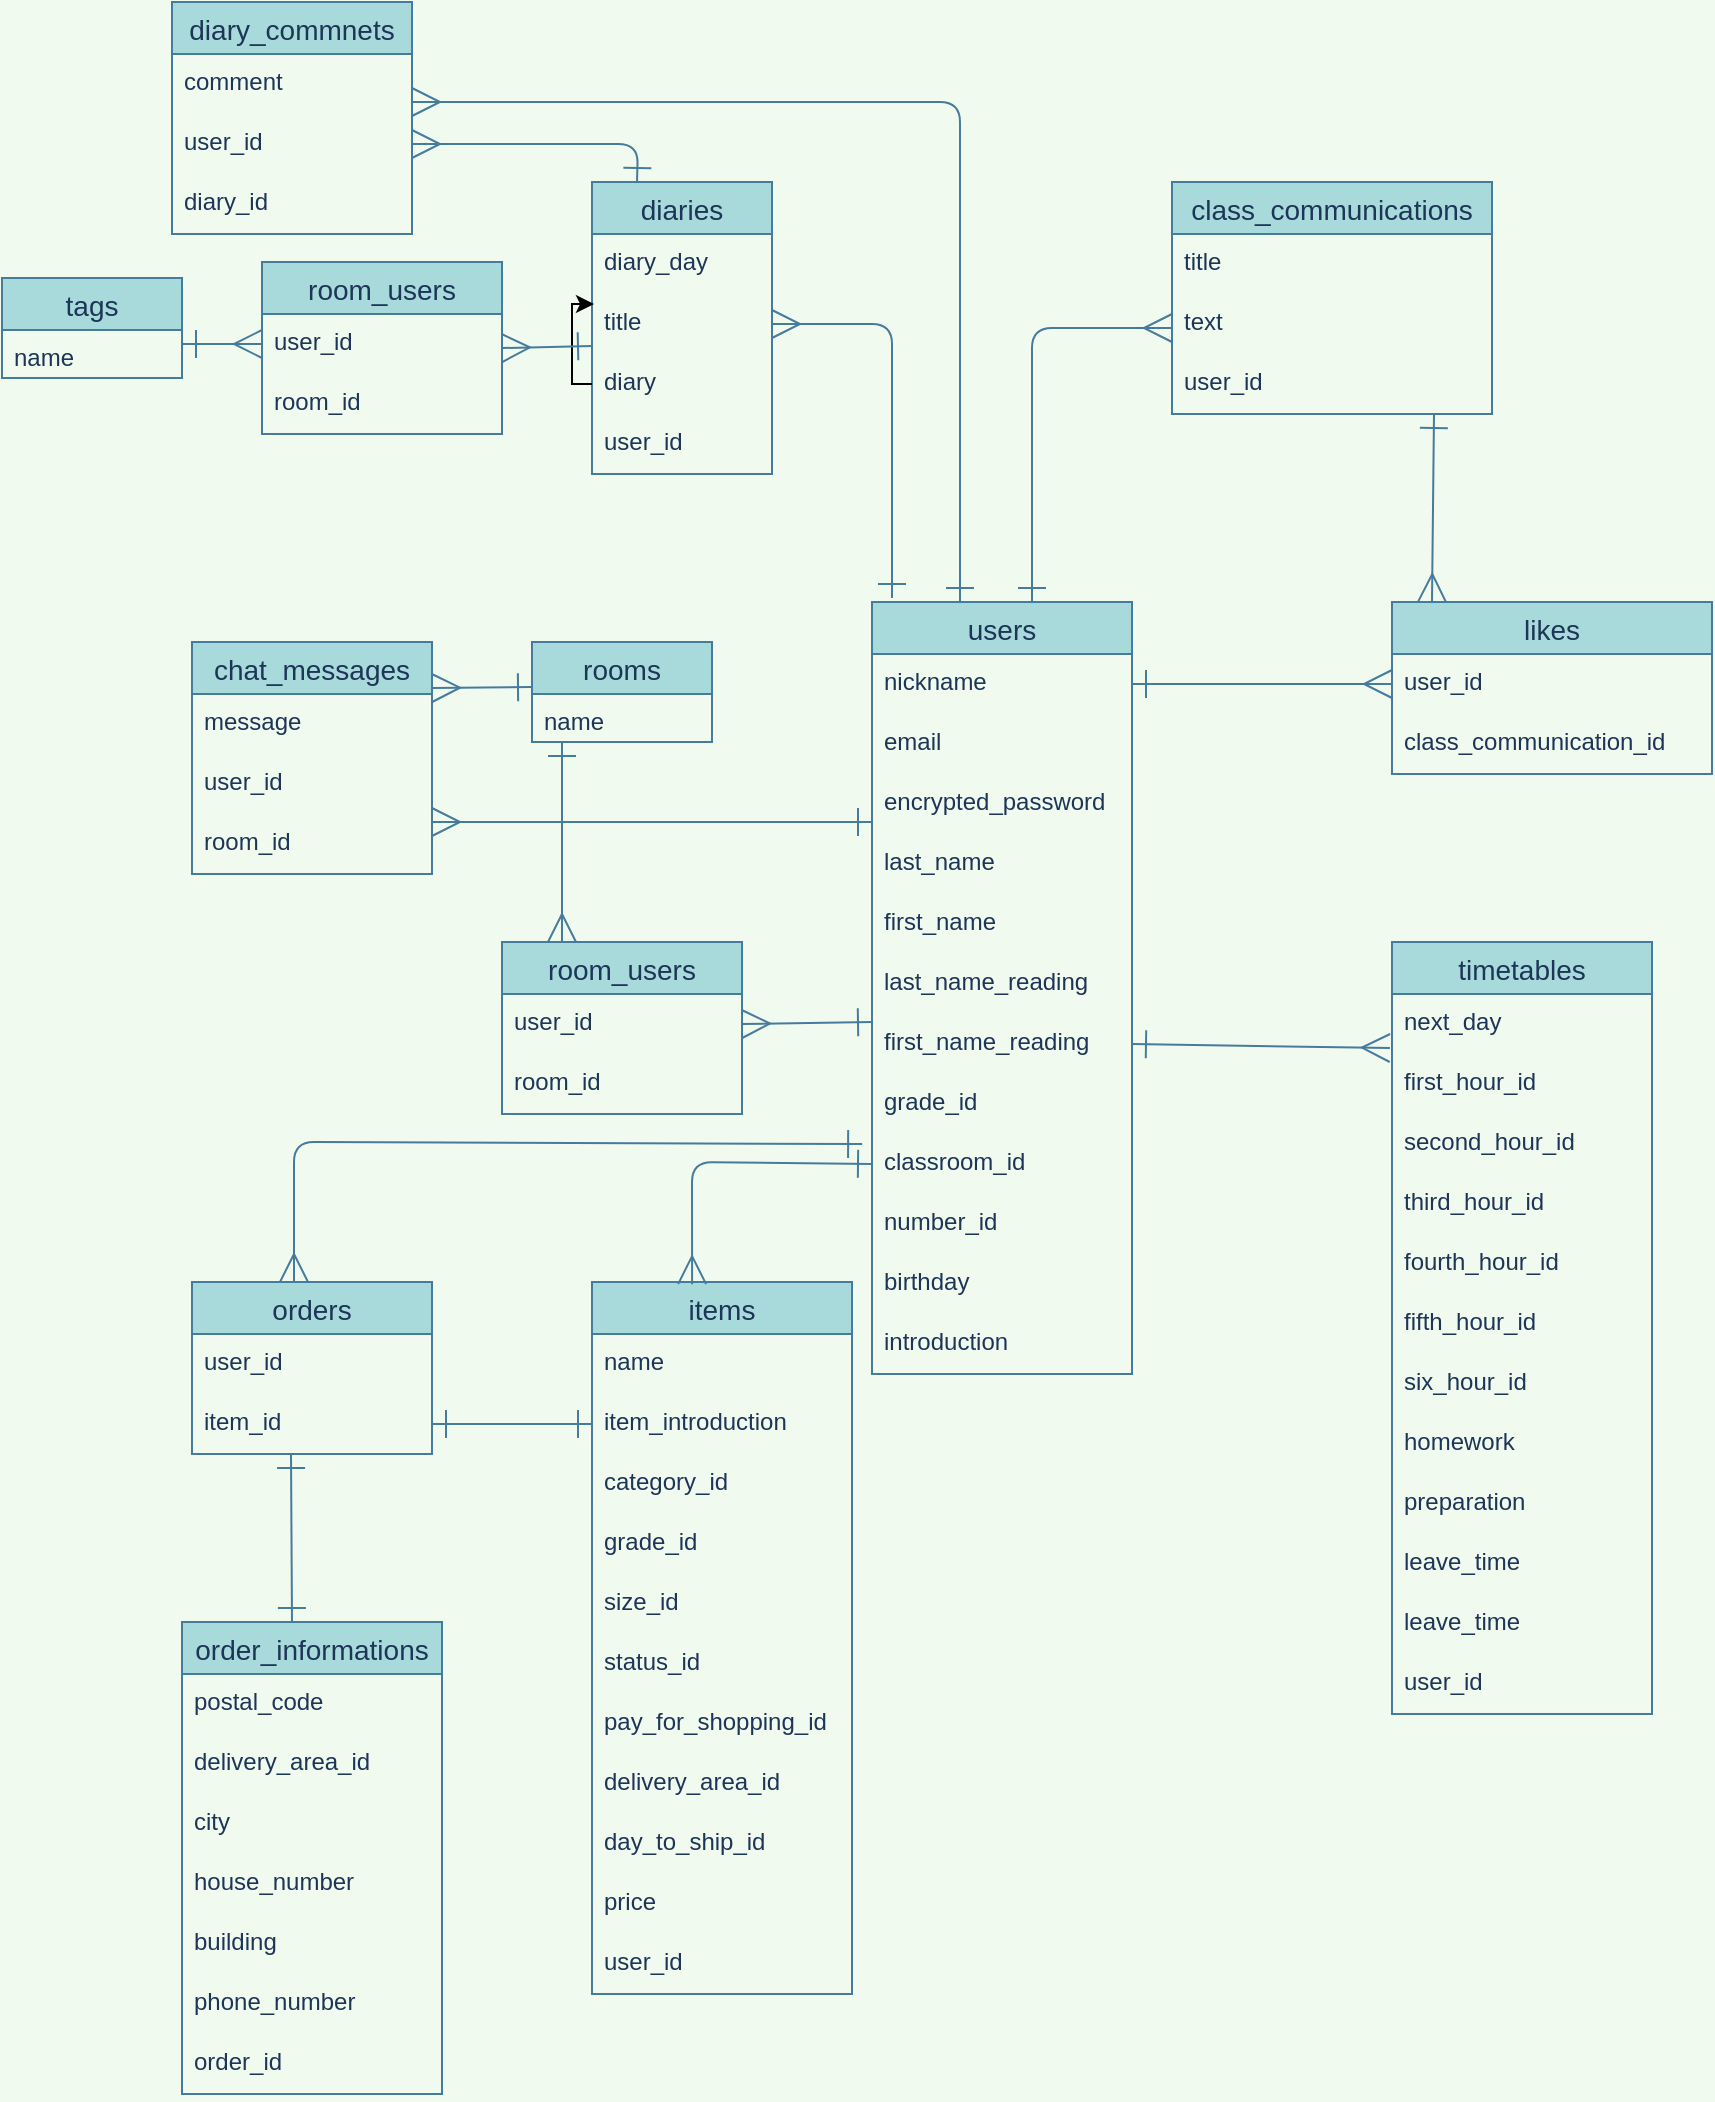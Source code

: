<mxfile>
    <diagram id="zMT0wAwneieFTZ5EEB_D" name="ページ1">
        <mxGraphModel dx="1795" dy="1507" grid="1" gridSize="10" guides="1" tooltips="1" connect="1" arrows="1" fold="1" page="1" pageScale="1" pageWidth="827" pageHeight="1169" background="#F1FAEE" math="0" shadow="0">
            <root>
                <mxCell id="0"/>
                <mxCell id="1" parent="0"/>
                <mxCell id="15" value="users" style="swimlane;fontStyle=0;childLayout=stackLayout;horizontal=1;startSize=26;horizontalStack=0;resizeParent=1;resizeParentMax=0;resizeLast=0;collapsible=1;marginBottom=0;align=center;fontSize=14;fillColor=#A8DADC;strokeColor=#457B9D;fontColor=#1D3557;" parent="1" vertex="1">
                    <mxGeometry x="370" y="290" width="130" height="386" as="geometry"/>
                </mxCell>
                <mxCell id="16" value="nickname" style="text;strokeColor=none;fillColor=none;spacingLeft=4;spacingRight=4;overflow=hidden;rotatable=0;points=[[0,0.5],[1,0.5]];portConstraint=eastwest;fontSize=12;fontColor=#1D3557;" parent="15" vertex="1">
                    <mxGeometry y="26" width="130" height="30" as="geometry"/>
                </mxCell>
                <mxCell id="25" value="email" style="text;strokeColor=none;fillColor=none;spacingLeft=4;spacingRight=4;overflow=hidden;rotatable=0;points=[[0,0.5],[1,0.5]];portConstraint=eastwest;fontSize=12;fontColor=#1D3557;" parent="15" vertex="1">
                    <mxGeometry y="56" width="130" height="30" as="geometry"/>
                </mxCell>
                <mxCell id="26" value="encrypted_password" style="text;strokeColor=none;fillColor=none;spacingLeft=4;spacingRight=4;overflow=hidden;rotatable=0;points=[[0,0.5],[1,0.5]];portConstraint=eastwest;fontSize=12;fontColor=#1D3557;" parent="15" vertex="1">
                    <mxGeometry y="86" width="130" height="30" as="geometry"/>
                </mxCell>
                <mxCell id="28" value="last_name" style="text;strokeColor=none;fillColor=none;spacingLeft=4;spacingRight=4;overflow=hidden;rotatable=0;points=[[0,0.5],[1,0.5]];portConstraint=eastwest;fontSize=12;fontColor=#1D3557;" parent="15" vertex="1">
                    <mxGeometry y="116" width="130" height="30" as="geometry"/>
                </mxCell>
                <mxCell id="29" value="first_name " style="text;strokeColor=none;fillColor=none;spacingLeft=4;spacingRight=4;overflow=hidden;rotatable=0;points=[[0,0.5],[1,0.5]];portConstraint=eastwest;fontSize=12;fontColor=#1D3557;" parent="15" vertex="1">
                    <mxGeometry y="146" width="130" height="30" as="geometry"/>
                </mxCell>
                <mxCell id="30" value="last_name_reading" style="text;strokeColor=none;fillColor=none;spacingLeft=4;spacingRight=4;overflow=hidden;rotatable=0;points=[[0,0.5],[1,0.5]];portConstraint=eastwest;fontSize=12;fontColor=#1D3557;" parent="15" vertex="1">
                    <mxGeometry y="176" width="130" height="30" as="geometry"/>
                </mxCell>
                <mxCell id="31" value="first_name_reading" style="text;strokeColor=none;fillColor=none;spacingLeft=4;spacingRight=4;overflow=hidden;rotatable=0;points=[[0,0.5],[1,0.5]];portConstraint=eastwest;fontSize=12;fontColor=#1D3557;" parent="15" vertex="1">
                    <mxGeometry y="206" width="130" height="30" as="geometry"/>
                </mxCell>
                <mxCell id="136" value="grade_id" style="text;strokeColor=none;fillColor=none;spacingLeft=4;spacingRight=4;overflow=hidden;rotatable=0;points=[[0,0.5],[1,0.5]];portConstraint=eastwest;fontSize=12;fontColor=#1D3557;" parent="15" vertex="1">
                    <mxGeometry y="236" width="130" height="30" as="geometry"/>
                </mxCell>
                <mxCell id="135" value="classroom_id" style="text;strokeColor=none;fillColor=none;spacingLeft=4;spacingRight=4;overflow=hidden;rotatable=0;points=[[0,0.5],[1,0.5]];portConstraint=eastwest;fontSize=12;fontColor=#1D3557;" parent="15" vertex="1">
                    <mxGeometry y="266" width="130" height="30" as="geometry"/>
                </mxCell>
                <mxCell id="137" value="number_id" style="text;strokeColor=none;fillColor=none;spacingLeft=4;spacingRight=4;overflow=hidden;rotatable=0;points=[[0,0.5],[1,0.5]];portConstraint=eastwest;fontSize=12;fontColor=#1D3557;" parent="15" vertex="1">
                    <mxGeometry y="296" width="130" height="30" as="geometry"/>
                </mxCell>
                <mxCell id="33" value="birthday" style="text;strokeColor=none;fillColor=none;spacingLeft=4;spacingRight=4;overflow=hidden;rotatable=0;points=[[0,0.5],[1,0.5]];portConstraint=eastwest;fontSize=12;fontColor=#1D3557;" parent="15" vertex="1">
                    <mxGeometry y="326" width="130" height="30" as="geometry"/>
                </mxCell>
                <mxCell id="34" value="introduction" style="text;strokeColor=none;fillColor=none;spacingLeft=4;spacingRight=4;overflow=hidden;rotatable=0;points=[[0,0.5],[1,0.5]];portConstraint=eastwest;fontSize=12;fontColor=#1D3557;" parent="15" vertex="1">
                    <mxGeometry y="356" width="130" height="30" as="geometry"/>
                </mxCell>
                <mxCell id="35" value="diaries" style="swimlane;fontStyle=0;childLayout=stackLayout;horizontal=1;startSize=26;horizontalStack=0;resizeParent=1;resizeParentMax=0;resizeLast=0;collapsible=1;marginBottom=0;align=center;fontSize=14;fillColor=#A8DADC;strokeColor=#457B9D;fontColor=#1D3557;" parent="1" vertex="1">
                    <mxGeometry x="230" y="80" width="90" height="146" as="geometry"/>
                </mxCell>
                <mxCell id="138" value="diary_day" style="text;strokeColor=none;fillColor=none;spacingLeft=4;spacingRight=4;overflow=hidden;rotatable=0;points=[[0,0.5],[1,0.5]];portConstraint=eastwest;fontSize=12;fontColor=#1D3557;" parent="35" vertex="1">
                    <mxGeometry y="26" width="90" height="30" as="geometry"/>
                </mxCell>
                <mxCell id="36" value="title&#10;" style="text;strokeColor=none;fillColor=none;spacingLeft=4;spacingRight=4;overflow=hidden;rotatable=0;points=[[0,0.5],[1,0.5]];portConstraint=eastwest;fontSize=12;fontColor=#1D3557;" parent="35" vertex="1">
                    <mxGeometry y="56" width="90" height="30" as="geometry"/>
                </mxCell>
                <mxCell id="140" style="edgeStyle=orthogonalEdgeStyle;rounded=0;orthogonalLoop=1;jettySize=auto;html=1;exitX=0;exitY=0.5;exitDx=0;exitDy=0;entryX=0.011;entryY=0.167;entryDx=0;entryDy=0;entryPerimeter=0;" parent="35" source="37" target="36" edge="1">
                    <mxGeometry relative="1" as="geometry">
                        <Array as="points">
                            <mxPoint x="-10" y="101"/>
                            <mxPoint x="-10" y="61"/>
                        </Array>
                    </mxGeometry>
                </mxCell>
                <mxCell id="37" value="diary" style="text;strokeColor=none;fillColor=none;spacingLeft=4;spacingRight=4;overflow=hidden;rotatable=0;points=[[0,0.5],[1,0.5]];portConstraint=eastwest;fontSize=12;fontColor=#1D3557;" parent="35" vertex="1">
                    <mxGeometry y="86" width="90" height="30" as="geometry"/>
                </mxCell>
                <mxCell id="38" value="user_id" style="text;strokeColor=none;fillColor=none;spacingLeft=4;spacingRight=4;overflow=hidden;rotatable=0;points=[[0,0.5],[1,0.5]];portConstraint=eastwest;fontSize=12;fontColor=#1D3557;" parent="35" vertex="1">
                    <mxGeometry y="116" width="90" height="30" as="geometry"/>
                </mxCell>
                <mxCell id="39" value="diary_commnets" style="swimlane;fontStyle=0;childLayout=stackLayout;horizontal=1;startSize=26;horizontalStack=0;resizeParent=1;resizeParentMax=0;resizeLast=0;collapsible=1;marginBottom=0;align=center;fontSize=14;fillColor=#A8DADC;strokeColor=#457B9D;fontColor=#1D3557;" parent="1" vertex="1">
                    <mxGeometry x="20" y="-10" width="120" height="116" as="geometry"/>
                </mxCell>
                <mxCell id="40" value="comment&#10;" style="text;strokeColor=none;fillColor=none;spacingLeft=4;spacingRight=4;overflow=hidden;rotatable=0;points=[[0,0.5],[1,0.5]];portConstraint=eastwest;fontSize=12;fontColor=#1D3557;" parent="39" vertex="1">
                    <mxGeometry y="26" width="120" height="30" as="geometry"/>
                </mxCell>
                <mxCell id="41" value="user_id" style="text;strokeColor=none;fillColor=none;spacingLeft=4;spacingRight=4;overflow=hidden;rotatable=0;points=[[0,0.5],[1,0.5]];portConstraint=eastwest;fontSize=12;fontColor=#1D3557;" parent="39" vertex="1">
                    <mxGeometry y="56" width="120" height="30" as="geometry"/>
                </mxCell>
                <mxCell id="42" value="diary_id" style="text;strokeColor=none;fillColor=none;spacingLeft=4;spacingRight=4;overflow=hidden;rotatable=0;points=[[0,0.5],[1,0.5]];portConstraint=eastwest;fontSize=12;fontColor=#1D3557;" parent="39" vertex="1">
                    <mxGeometry y="86" width="120" height="30" as="geometry"/>
                </mxCell>
                <mxCell id="43" value="rooms" style="swimlane;fontStyle=0;childLayout=stackLayout;horizontal=1;startSize=26;horizontalStack=0;resizeParent=1;resizeParentMax=0;resizeLast=0;collapsible=1;marginBottom=0;align=center;fontSize=14;fillColor=#A8DADC;strokeColor=#457B9D;fontColor=#1D3557;" parent="1" vertex="1">
                    <mxGeometry x="200" y="310" width="90" height="50" as="geometry"/>
                </mxCell>
                <mxCell id="44" value="name" style="text;strokeColor=none;fillColor=none;spacingLeft=4;spacingRight=4;overflow=hidden;rotatable=0;points=[[0,0.5],[1,0.5]];portConstraint=eastwest;fontSize=12;fontColor=#1D3557;" parent="43" vertex="1">
                    <mxGeometry y="26" width="90" height="24" as="geometry"/>
                </mxCell>
                <mxCell id="49" value="chat_messages" style="swimlane;fontStyle=0;childLayout=stackLayout;horizontal=1;startSize=26;horizontalStack=0;resizeParent=1;resizeParentMax=0;resizeLast=0;collapsible=1;marginBottom=0;align=center;fontSize=14;fillColor=#A8DADC;strokeColor=#457B9D;fontColor=#1D3557;" parent="1" vertex="1">
                    <mxGeometry x="30" y="310" width="120" height="116" as="geometry"/>
                </mxCell>
                <mxCell id="50" value="message" style="text;strokeColor=none;fillColor=none;spacingLeft=4;spacingRight=4;overflow=hidden;rotatable=0;points=[[0,0.5],[1,0.5]];portConstraint=eastwest;fontSize=12;fontColor=#1D3557;" parent="49" vertex="1">
                    <mxGeometry y="26" width="120" height="30" as="geometry"/>
                </mxCell>
                <mxCell id="51" value="user_id" style="text;strokeColor=none;fillColor=none;spacingLeft=4;spacingRight=4;overflow=hidden;rotatable=0;points=[[0,0.5],[1,0.5]];portConstraint=eastwest;fontSize=12;fontColor=#1D3557;" parent="49" vertex="1">
                    <mxGeometry y="56" width="120" height="30" as="geometry"/>
                </mxCell>
                <mxCell id="52" value="room_id" style="text;strokeColor=none;fillColor=none;spacingLeft=4;spacingRight=4;overflow=hidden;rotatable=0;points=[[0,0.5],[1,0.5]];portConstraint=eastwest;fontSize=12;fontColor=#1D3557;" parent="49" vertex="1">
                    <mxGeometry y="86" width="120" height="30" as="geometry"/>
                </mxCell>
                <mxCell id="53" value="room_users" style="swimlane;fontStyle=0;childLayout=stackLayout;horizontal=1;startSize=26;horizontalStack=0;resizeParent=1;resizeParentMax=0;resizeLast=0;collapsible=1;marginBottom=0;align=center;fontSize=14;fillColor=#A8DADC;strokeColor=#457B9D;fontColor=#1D3557;" parent="1" vertex="1">
                    <mxGeometry x="185" y="460" width="120" height="86" as="geometry"/>
                </mxCell>
                <mxCell id="55" value="user_id" style="text;strokeColor=none;fillColor=none;spacingLeft=4;spacingRight=4;overflow=hidden;rotatable=0;points=[[0,0.5],[1,0.5]];portConstraint=eastwest;fontSize=12;fontColor=#1D3557;" parent="53" vertex="1">
                    <mxGeometry y="26" width="120" height="30" as="geometry"/>
                </mxCell>
                <mxCell id="56" value="room_id" style="text;strokeColor=none;fillColor=none;spacingLeft=4;spacingRight=4;overflow=hidden;rotatable=0;points=[[0,0.5],[1,0.5]];portConstraint=eastwest;fontSize=12;fontColor=#1D3557;" parent="53" vertex="1">
                    <mxGeometry y="56" width="120" height="30" as="geometry"/>
                </mxCell>
                <mxCell id="57" value="items" style="swimlane;fontStyle=0;childLayout=stackLayout;horizontal=1;startSize=26;horizontalStack=0;resizeParent=1;resizeParentMax=0;resizeLast=0;collapsible=1;marginBottom=0;align=center;fontSize=14;fillColor=#A8DADC;strokeColor=#457B9D;fontColor=#1D3557;" parent="1" vertex="1">
                    <mxGeometry x="230" y="630" width="130" height="356" as="geometry"/>
                </mxCell>
                <mxCell id="58" value="name " style="text;strokeColor=none;fillColor=none;spacingLeft=4;spacingRight=4;overflow=hidden;rotatable=0;points=[[0,0.5],[1,0.5]];portConstraint=eastwest;fontSize=12;fontColor=#1D3557;" parent="57" vertex="1">
                    <mxGeometry y="26" width="130" height="30" as="geometry"/>
                </mxCell>
                <mxCell id="59" value="item_introduction " style="text;strokeColor=none;fillColor=none;spacingLeft=4;spacingRight=4;overflow=hidden;rotatable=0;points=[[0,0.5],[1,0.5]];portConstraint=eastwest;fontSize=12;fontColor=#1D3557;" parent="57" vertex="1">
                    <mxGeometry y="56" width="130" height="30" as="geometry"/>
                </mxCell>
                <mxCell id="60" value="category_id &#10;" style="text;strokeColor=none;fillColor=none;spacingLeft=4;spacingRight=4;overflow=hidden;rotatable=0;points=[[0,0.5],[1,0.5]];portConstraint=eastwest;fontSize=12;fontColor=#1D3557;" parent="57" vertex="1">
                    <mxGeometry y="86" width="130" height="30" as="geometry"/>
                </mxCell>
                <mxCell id="61" value="grade_id" style="text;strokeColor=none;fillColor=none;spacingLeft=4;spacingRight=4;overflow=hidden;rotatable=0;points=[[0,0.5],[1,0.5]];portConstraint=eastwest;fontSize=12;fontColor=#1D3557;" parent="57" vertex="1">
                    <mxGeometry y="116" width="130" height="30" as="geometry"/>
                </mxCell>
                <mxCell id="62" value="size_id" style="text;strokeColor=none;fillColor=none;spacingLeft=4;spacingRight=4;overflow=hidden;rotatable=0;points=[[0,0.5],[1,0.5]];portConstraint=eastwest;fontSize=12;fontColor=#1D3557;" parent="57" vertex="1">
                    <mxGeometry y="146" width="130" height="30" as="geometry"/>
                </mxCell>
                <mxCell id="63" value="status_id" style="text;strokeColor=none;fillColor=none;spacingLeft=4;spacingRight=4;overflow=hidden;rotatable=0;points=[[0,0.5],[1,0.5]];portConstraint=eastwest;fontSize=12;fontColor=#1D3557;" parent="57" vertex="1">
                    <mxGeometry y="176" width="130" height="30" as="geometry"/>
                </mxCell>
                <mxCell id="64" value="pay_for_shopping_id" style="text;strokeColor=none;fillColor=none;spacingLeft=4;spacingRight=4;overflow=hidden;rotatable=0;points=[[0,0.5],[1,0.5]];portConstraint=eastwest;fontSize=12;fontColor=#1D3557;" parent="57" vertex="1">
                    <mxGeometry y="206" width="130" height="30" as="geometry"/>
                </mxCell>
                <mxCell id="70" value="delivery_area_id" style="text;strokeColor=none;fillColor=none;spacingLeft=4;spacingRight=4;overflow=hidden;rotatable=0;points=[[0,0.5],[1,0.5]];portConstraint=eastwest;fontSize=12;fontColor=#1D3557;" parent="57" vertex="1">
                    <mxGeometry y="236" width="130" height="30" as="geometry"/>
                </mxCell>
                <mxCell id="65" value="day_to_ship_id&#10;" style="text;strokeColor=none;fillColor=none;spacingLeft=4;spacingRight=4;overflow=hidden;rotatable=0;points=[[0,0.5],[1,0.5]];portConstraint=eastwest;fontSize=12;fontColor=#1D3557;" parent="57" vertex="1">
                    <mxGeometry y="266" width="130" height="30" as="geometry"/>
                </mxCell>
                <mxCell id="66" value="price &#10;" style="text;strokeColor=none;fillColor=none;spacingLeft=4;spacingRight=4;overflow=hidden;rotatable=0;points=[[0,0.5],[1,0.5]];portConstraint=eastwest;fontSize=12;fontColor=#1D3557;" parent="57" vertex="1">
                    <mxGeometry y="296" width="130" height="30" as="geometry"/>
                </mxCell>
                <mxCell id="67" value="user_id" style="text;strokeColor=none;fillColor=none;spacingLeft=4;spacingRight=4;overflow=hidden;rotatable=0;points=[[0,0.5],[1,0.5]];portConstraint=eastwest;fontSize=12;fontColor=#1D3557;" parent="57" vertex="1">
                    <mxGeometry y="326" width="130" height="30" as="geometry"/>
                </mxCell>
                <mxCell id="71" value="orders" style="swimlane;fontStyle=0;childLayout=stackLayout;horizontal=1;startSize=26;horizontalStack=0;resizeParent=1;resizeParentMax=0;resizeLast=0;collapsible=1;marginBottom=0;align=center;fontSize=14;fillColor=#A8DADC;strokeColor=#457B9D;fontColor=#1D3557;" parent="1" vertex="1">
                    <mxGeometry x="30" y="630" width="120" height="86" as="geometry"/>
                </mxCell>
                <mxCell id="72" value="user_id" style="text;strokeColor=none;fillColor=none;spacingLeft=4;spacingRight=4;overflow=hidden;rotatable=0;points=[[0,0.5],[1,0.5]];portConstraint=eastwest;fontSize=12;fontColor=#1D3557;" parent="71" vertex="1">
                    <mxGeometry y="26" width="120" height="30" as="geometry"/>
                </mxCell>
                <mxCell id="73" value="item_id" style="text;strokeColor=none;fillColor=none;spacingLeft=4;spacingRight=4;overflow=hidden;rotatable=0;points=[[0,0.5],[1,0.5]];portConstraint=eastwest;fontSize=12;fontColor=#1D3557;" parent="71" vertex="1">
                    <mxGeometry y="56" width="120" height="30" as="geometry"/>
                </mxCell>
                <mxCell id="74" value="order_informations" style="swimlane;fontStyle=0;childLayout=stackLayout;horizontal=1;startSize=26;horizontalStack=0;resizeParent=1;resizeParentMax=0;resizeLast=0;collapsible=1;marginBottom=0;align=center;fontSize=14;fillColor=#A8DADC;strokeColor=#457B9D;fontColor=#1D3557;" parent="1" vertex="1">
                    <mxGeometry x="25" y="800" width="130" height="236" as="geometry"/>
                </mxCell>
                <mxCell id="76" value="postal_code" style="text;strokeColor=none;fillColor=none;spacingLeft=4;spacingRight=4;overflow=hidden;rotatable=0;points=[[0,0.5],[1,0.5]];portConstraint=eastwest;fontSize=12;fontColor=#1D3557;" parent="74" vertex="1">
                    <mxGeometry y="26" width="130" height="30" as="geometry"/>
                </mxCell>
                <mxCell id="77" value="delivery_area_id" style="text;strokeColor=none;fillColor=none;spacingLeft=4;spacingRight=4;overflow=hidden;rotatable=0;points=[[0,0.5],[1,0.5]];portConstraint=eastwest;fontSize=12;fontColor=#1D3557;" parent="74" vertex="1">
                    <mxGeometry y="56" width="130" height="30" as="geometry"/>
                </mxCell>
                <mxCell id="78" value="city" style="text;strokeColor=none;fillColor=none;spacingLeft=4;spacingRight=4;overflow=hidden;rotatable=0;points=[[0,0.5],[1,0.5]];portConstraint=eastwest;fontSize=12;fontColor=#1D3557;" parent="74" vertex="1">
                    <mxGeometry y="86" width="130" height="30" as="geometry"/>
                </mxCell>
                <mxCell id="79" value="house_number" style="text;strokeColor=none;fillColor=none;spacingLeft=4;spacingRight=4;overflow=hidden;rotatable=0;points=[[0,0.5],[1,0.5]];portConstraint=eastwest;fontSize=12;fontColor=#1D3557;" parent="74" vertex="1">
                    <mxGeometry y="116" width="130" height="30" as="geometry"/>
                </mxCell>
                <mxCell id="80" value="building" style="text;strokeColor=none;fillColor=none;spacingLeft=4;spacingRight=4;overflow=hidden;rotatable=0;points=[[0,0.5],[1,0.5]];portConstraint=eastwest;fontSize=12;fontColor=#1D3557;" parent="74" vertex="1">
                    <mxGeometry y="146" width="130" height="30" as="geometry"/>
                </mxCell>
                <mxCell id="81" value="phone_number" style="text;strokeColor=none;fillColor=none;spacingLeft=4;spacingRight=4;overflow=hidden;rotatable=0;points=[[0,0.5],[1,0.5]];portConstraint=eastwest;fontSize=12;fontColor=#1D3557;" parent="74" vertex="1">
                    <mxGeometry y="176" width="130" height="30" as="geometry"/>
                </mxCell>
                <mxCell id="85" value="order_id" style="text;strokeColor=none;fillColor=none;spacingLeft=4;spacingRight=4;overflow=hidden;rotatable=0;points=[[0,0.5],[1,0.5]];portConstraint=eastwest;fontSize=12;fontColor=#1D3557;" parent="74" vertex="1">
                    <mxGeometry y="206" width="130" height="30" as="geometry"/>
                </mxCell>
                <mxCell id="86" value="class_communications" style="swimlane;fontStyle=0;childLayout=stackLayout;horizontal=1;startSize=26;horizontalStack=0;resizeParent=1;resizeParentMax=0;resizeLast=0;collapsible=1;marginBottom=0;align=center;fontSize=14;fillColor=#A8DADC;strokeColor=#457B9D;fontColor=#1D3557;" parent="1" vertex="1">
                    <mxGeometry x="520" y="80" width="160" height="116" as="geometry"/>
                </mxCell>
                <mxCell id="87" value="title" style="text;strokeColor=none;fillColor=none;spacingLeft=4;spacingRight=4;overflow=hidden;rotatable=0;points=[[0,0.5],[1,0.5]];portConstraint=eastwest;fontSize=12;fontColor=#1D3557;" parent="86" vertex="1">
                    <mxGeometry y="26" width="160" height="30" as="geometry"/>
                </mxCell>
                <mxCell id="88" value="text" style="text;strokeColor=none;fillColor=none;spacingLeft=4;spacingRight=4;overflow=hidden;rotatable=0;points=[[0,0.5],[1,0.5]];portConstraint=eastwest;fontSize=12;fontColor=#1D3557;" parent="86" vertex="1">
                    <mxGeometry y="56" width="160" height="30" as="geometry"/>
                </mxCell>
                <mxCell id="89" value="user_id" style="text;strokeColor=none;fillColor=none;spacingLeft=4;spacingRight=4;overflow=hidden;rotatable=0;points=[[0,0.5],[1,0.5]];portConstraint=eastwest;fontSize=12;fontColor=#1D3557;" parent="86" vertex="1">
                    <mxGeometry y="86" width="160" height="30" as="geometry"/>
                </mxCell>
                <mxCell id="90" value="likes" style="swimlane;fontStyle=0;childLayout=stackLayout;horizontal=1;startSize=26;horizontalStack=0;resizeParent=1;resizeParentMax=0;resizeLast=0;collapsible=1;marginBottom=0;align=center;fontSize=14;fillColor=#A8DADC;strokeColor=#457B9D;fontColor=#1D3557;" parent="1" vertex="1">
                    <mxGeometry x="630" y="290" width="160" height="86" as="geometry"/>
                </mxCell>
                <mxCell id="91" value="user_id" style="text;strokeColor=none;fillColor=none;spacingLeft=4;spacingRight=4;overflow=hidden;rotatable=0;points=[[0,0.5],[1,0.5]];portConstraint=eastwest;fontSize=12;fontColor=#1D3557;" parent="90" vertex="1">
                    <mxGeometry y="26" width="160" height="30" as="geometry"/>
                </mxCell>
                <mxCell id="92" value="class_communication_id" style="text;strokeColor=none;fillColor=none;spacingLeft=4;spacingRight=4;overflow=hidden;rotatable=0;points=[[0,0.5],[1,0.5]];portConstraint=eastwest;fontSize=12;fontColor=#1D3557;" parent="90" vertex="1">
                    <mxGeometry y="56" width="160" height="30" as="geometry"/>
                </mxCell>
                <mxCell id="104" value="timetables" style="swimlane;fontStyle=0;childLayout=stackLayout;horizontal=1;startSize=26;horizontalStack=0;resizeParent=1;resizeParentMax=0;resizeLast=0;collapsible=1;marginBottom=0;align=center;fontSize=14;fillColor=#A8DADC;strokeColor=#457B9D;fontColor=#1D3557;" parent="1" vertex="1">
                    <mxGeometry x="630" y="460" width="130" height="386" as="geometry"/>
                </mxCell>
                <mxCell id="116" value="next_day" style="text;strokeColor=none;fillColor=none;spacingLeft=4;spacingRight=4;overflow=hidden;rotatable=0;points=[[0,0.5],[1,0.5]];portConstraint=eastwest;fontSize=12;fontColor=#1D3557;" parent="104" vertex="1">
                    <mxGeometry y="26" width="130" height="30" as="geometry"/>
                </mxCell>
                <mxCell id="105" value="first_hour_id" style="text;strokeColor=none;fillColor=none;spacingLeft=4;spacingRight=4;overflow=hidden;rotatable=0;points=[[0,0.5],[1,0.5]];portConstraint=eastwest;fontSize=12;fontColor=#1D3557;" parent="104" vertex="1">
                    <mxGeometry y="56" width="130" height="30" as="geometry"/>
                </mxCell>
                <mxCell id="106" value="second_hour_id" style="text;strokeColor=none;fillColor=none;spacingLeft=4;spacingRight=4;overflow=hidden;rotatable=0;points=[[0,0.5],[1,0.5]];portConstraint=eastwest;fontSize=12;fontColor=#1D3557;" parent="104" vertex="1">
                    <mxGeometry y="86" width="130" height="30" as="geometry"/>
                </mxCell>
                <mxCell id="107" value="third_hour_id" style="text;strokeColor=none;fillColor=none;spacingLeft=4;spacingRight=4;overflow=hidden;rotatable=0;points=[[0,0.5],[1,0.5]];portConstraint=eastwest;fontSize=12;fontColor=#1D3557;" parent="104" vertex="1">
                    <mxGeometry y="116" width="130" height="30" as="geometry"/>
                </mxCell>
                <mxCell id="108" value="fourth_hour_id" style="text;strokeColor=none;fillColor=none;spacingLeft=4;spacingRight=4;overflow=hidden;rotatable=0;points=[[0,0.5],[1,0.5]];portConstraint=eastwest;fontSize=12;fontColor=#1D3557;" parent="104" vertex="1">
                    <mxGeometry y="146" width="130" height="30" as="geometry"/>
                </mxCell>
                <mxCell id="109" value="fifth_hour_id" style="text;strokeColor=none;fillColor=none;spacingLeft=4;spacingRight=4;overflow=hidden;rotatable=0;points=[[0,0.5],[1,0.5]];portConstraint=eastwest;fontSize=12;fontColor=#1D3557;" parent="104" vertex="1">
                    <mxGeometry y="176" width="130" height="30" as="geometry"/>
                </mxCell>
                <mxCell id="110" value="six_hour_id" style="text;strokeColor=none;fillColor=none;spacingLeft=4;spacingRight=4;overflow=hidden;rotatable=0;points=[[0,0.5],[1,0.5]];portConstraint=eastwest;fontSize=12;fontColor=#1D3557;" parent="104" vertex="1">
                    <mxGeometry y="206" width="130" height="30" as="geometry"/>
                </mxCell>
                <mxCell id="111" value="homework" style="text;strokeColor=none;fillColor=none;spacingLeft=4;spacingRight=4;overflow=hidden;rotatable=0;points=[[0,0.5],[1,0.5]];portConstraint=eastwest;fontSize=12;fontColor=#1D3557;" parent="104" vertex="1">
                    <mxGeometry y="236" width="130" height="30" as="geometry"/>
                </mxCell>
                <mxCell id="112" value="preparation" style="text;strokeColor=none;fillColor=none;spacingLeft=4;spacingRight=4;overflow=hidden;rotatable=0;points=[[0,0.5],[1,0.5]];portConstraint=eastwest;fontSize=12;fontColor=#1D3557;" parent="104" vertex="1">
                    <mxGeometry y="266" width="130" height="30" as="geometry"/>
                </mxCell>
                <mxCell id="113" value="leave_time" style="text;strokeColor=none;fillColor=none;spacingLeft=4;spacingRight=4;overflow=hidden;rotatable=0;points=[[0,0.5],[1,0.5]];portConstraint=eastwest;fontSize=12;fontColor=#1D3557;" parent="104" vertex="1">
                    <mxGeometry y="296" width="130" height="30" as="geometry"/>
                </mxCell>
                <mxCell id="141" value="leave_time" style="text;strokeColor=none;fillColor=none;spacingLeft=4;spacingRight=4;overflow=hidden;rotatable=0;points=[[0,0.5],[1,0.5]];portConstraint=eastwest;fontSize=12;fontColor=#1D3557;" parent="104" vertex="1">
                    <mxGeometry y="326" width="130" height="30" as="geometry"/>
                </mxCell>
                <mxCell id="115" value="user_id" style="text;strokeColor=none;fillColor=none;spacingLeft=4;spacingRight=4;overflow=hidden;rotatable=0;points=[[0,0.5],[1,0.5]];portConstraint=eastwest;fontSize=12;fontColor=#1D3557;" parent="104" vertex="1">
                    <mxGeometry y="356" width="130" height="30" as="geometry"/>
                </mxCell>
                <mxCell id="118" style="edgeStyle=none;rounded=1;sketch=0;orthogonalLoop=1;jettySize=auto;html=1;entryX=1;entryY=0.5;entryDx=0;entryDy=0;fontColor=#1D3557;strokeColor=#457B9D;fillColor=#A8DADC;endArrow=ERmany;endFill=0;endSize=12;startSize=12;startArrow=ERone;startFill=0;" parent="1" target="36" edge="1">
                    <mxGeometry relative="1" as="geometry">
                        <mxPoint x="380" y="288" as="sourcePoint"/>
                        <Array as="points">
                            <mxPoint x="380" y="220"/>
                            <mxPoint x="380" y="151"/>
                            <mxPoint x="340" y="151"/>
                        </Array>
                    </mxGeometry>
                </mxCell>
                <mxCell id="119" style="edgeStyle=none;rounded=1;sketch=0;orthogonalLoop=1;jettySize=auto;html=1;exitX=0.25;exitY=0;exitDx=0;exitDy=0;entryX=1;entryY=0.5;entryDx=0;entryDy=0;fontColor=#1D3557;startArrow=ERone;startFill=0;endArrow=ERmany;endFill=0;startSize=12;endSize=12;strokeColor=#457B9D;fillColor=#A8DADC;" parent="1" source="35" target="41" edge="1">
                    <mxGeometry relative="1" as="geometry">
                        <Array as="points">
                            <mxPoint x="253" y="61"/>
                        </Array>
                    </mxGeometry>
                </mxCell>
                <mxCell id="120" style="edgeStyle=none;rounded=1;sketch=0;orthogonalLoop=1;jettySize=auto;html=1;fontColor=#1D3557;strokeColor=#457B9D;fillColor=#A8DADC;endArrow=ERmany;endFill=0;endSize=12;startSize=12;startArrow=ERone;startFill=0;" parent="1" edge="1">
                    <mxGeometry relative="1" as="geometry">
                        <mxPoint x="414" y="290" as="sourcePoint"/>
                        <mxPoint x="140" y="40" as="targetPoint"/>
                        <Array as="points">
                            <mxPoint x="414" y="222"/>
                            <mxPoint x="414" y="40"/>
                            <mxPoint x="210" y="40"/>
                            <mxPoint x="190" y="40"/>
                        </Array>
                    </mxGeometry>
                </mxCell>
                <mxCell id="121" style="edgeStyle=none;rounded=1;sketch=0;orthogonalLoop=1;jettySize=auto;html=1;fontColor=#1D3557;startArrow=ERone;startFill=0;endArrow=ERmany;endFill=0;startSize=12;endSize=12;strokeColor=#457B9D;fillColor=#A8DADC;" parent="1" edge="1">
                    <mxGeometry relative="1" as="geometry">
                        <mxPoint x="370" y="500" as="sourcePoint"/>
                        <mxPoint x="305" y="501" as="targetPoint"/>
                    </mxGeometry>
                </mxCell>
                <mxCell id="122" style="edgeStyle=none;rounded=1;sketch=0;orthogonalLoop=1;jettySize=auto;html=1;fontColor=#1D3557;strokeColor=#457B9D;fillColor=#A8DADC;endArrow=ERmany;endFill=0;endSize=12;startSize=12;startArrow=ERone;startFill=0;entryX=0.25;entryY=0;entryDx=0;entryDy=0;" parent="1" target="53" edge="1">
                    <mxGeometry relative="1" as="geometry">
                        <mxPoint x="215" y="360" as="sourcePoint"/>
                        <mxPoint x="215" y="460" as="targetPoint"/>
                        <Array as="points"/>
                    </mxGeometry>
                </mxCell>
                <mxCell id="123" style="edgeStyle=none;rounded=1;sketch=0;orthogonalLoop=1;jettySize=auto;html=1;exitX=0;exitY=0.5;exitDx=0;exitDy=0;fontColor=#1D3557;startArrow=ERone;startFill=0;endArrow=ERmany;endFill=0;startSize=12;endSize=12;strokeColor=#457B9D;fillColor=#A8DADC;" parent="1" edge="1">
                    <mxGeometry relative="1" as="geometry">
                        <mxPoint x="370" y="400" as="sourcePoint"/>
                        <mxPoint x="150" y="400" as="targetPoint"/>
                    </mxGeometry>
                </mxCell>
                <mxCell id="124" style="edgeStyle=none;rounded=1;sketch=0;orthogonalLoop=1;jettySize=auto;html=1;exitX=0;exitY=0.5;exitDx=0;exitDy=0;fontColor=#1D3557;startArrow=ERone;startFill=0;endArrow=ERmany;endFill=0;startSize=12;endSize=12;strokeColor=#457B9D;fillColor=#A8DADC;" parent="1" edge="1">
                    <mxGeometry relative="1" as="geometry">
                        <mxPoint x="200" y="332.5" as="sourcePoint"/>
                        <mxPoint x="150" y="333" as="targetPoint"/>
                    </mxGeometry>
                </mxCell>
                <mxCell id="125" style="edgeStyle=none;rounded=1;sketch=0;orthogonalLoop=1;jettySize=auto;html=1;exitX=0;exitY=0.5;exitDx=0;exitDy=0;entryX=0.385;entryY=0.003;entryDx=0;entryDy=0;entryPerimeter=0;fontColor=#1D3557;startArrow=ERone;startFill=0;endArrow=ERmany;endFill=0;startSize=12;endSize=12;strokeColor=#457B9D;fillColor=#A8DADC;" parent="1" source="135" target="57" edge="1">
                    <mxGeometry relative="1" as="geometry">
                        <Array as="points">
                            <mxPoint x="280" y="570"/>
                        </Array>
                    </mxGeometry>
                </mxCell>
                <mxCell id="126" style="edgeStyle=none;rounded=1;sketch=0;orthogonalLoop=1;jettySize=auto;html=1;exitX=-0.038;exitY=0.167;exitDx=0;exitDy=0;entryX=0.425;entryY=0;entryDx=0;entryDy=0;entryPerimeter=0;fontColor=#1D3557;startArrow=ERone;startFill=0;endArrow=ERmany;endFill=0;startSize=12;endSize=12;strokeColor=#457B9D;fillColor=#A8DADC;exitPerimeter=0;" parent="1" source="135" target="71" edge="1">
                    <mxGeometry relative="1" as="geometry">
                        <mxPoint x="370" y="555.5" as="sourcePoint"/>
                        <mxPoint x="280.95" y="614.5" as="targetPoint"/>
                        <Array as="points">
                            <mxPoint x="81" y="560"/>
                        </Array>
                    </mxGeometry>
                </mxCell>
                <mxCell id="127" style="edgeStyle=none;rounded=1;sketch=0;orthogonalLoop=1;jettySize=auto;html=1;entryX=1;entryY=0.5;entryDx=0;entryDy=0;fontColor=#1D3557;startArrow=ERone;startFill=0;endArrow=ERone;endFill=0;startSize=12;endSize=12;strokeColor=#457B9D;fillColor=#A8DADC;" parent="1" target="73" edge="1">
                    <mxGeometry relative="1" as="geometry">
                        <mxPoint x="230" y="701" as="sourcePoint"/>
                    </mxGeometry>
                </mxCell>
                <mxCell id="128" style="edgeStyle=none;rounded=1;sketch=0;orthogonalLoop=1;jettySize=auto;html=1;fontColor=#1D3557;strokeColor=#457B9D;fillColor=#A8DADC;endArrow=ERone;endFill=0;endSize=12;startSize=12;startArrow=ERone;startFill=0;" parent="1" edge="1">
                    <mxGeometry relative="1" as="geometry">
                        <mxPoint x="79.5" y="716" as="sourcePoint"/>
                        <mxPoint x="80" y="800" as="targetPoint"/>
                        <Array as="points"/>
                    </mxGeometry>
                </mxCell>
                <mxCell id="129" style="edgeStyle=none;rounded=1;sketch=0;orthogonalLoop=1;jettySize=auto;html=1;fontColor=#1D3557;strokeColor=#457B9D;fillColor=#A8DADC;endArrow=ERmany;endFill=0;endSize=12;startSize=12;startArrow=ERone;startFill=0;" parent="1" edge="1">
                    <mxGeometry relative="1" as="geometry">
                        <mxPoint x="450" y="290" as="sourcePoint"/>
                        <mxPoint x="520" y="153" as="targetPoint"/>
                        <Array as="points">
                            <mxPoint x="450" y="222"/>
                            <mxPoint x="450" y="153"/>
                            <mxPoint x="510" y="153"/>
                        </Array>
                    </mxGeometry>
                </mxCell>
                <mxCell id="132" style="edgeStyle=none;rounded=1;sketch=0;orthogonalLoop=1;jettySize=auto;html=1;exitX=1;exitY=0.5;exitDx=0;exitDy=0;entryX=0;entryY=0.5;entryDx=0;entryDy=0;fontColor=#1D3557;startArrow=ERone;startFill=0;endArrow=ERmany;endFill=0;startSize=12;endSize=12;strokeColor=#457B9D;fillColor=#A8DADC;" parent="1" source="16" target="91" edge="1">
                    <mxGeometry relative="1" as="geometry"/>
                </mxCell>
                <mxCell id="133" style="edgeStyle=none;rounded=1;sketch=0;orthogonalLoop=1;jettySize=auto;html=1;fontColor=#1D3557;strokeColor=#457B9D;fillColor=#A8DADC;endArrow=ERmany;endFill=0;endSize=12;startSize=12;startArrow=ERone;startFill=0;" parent="1" edge="1">
                    <mxGeometry relative="1" as="geometry">
                        <mxPoint x="651" y="196" as="sourcePoint"/>
                        <mxPoint x="650" y="290" as="targetPoint"/>
                        <Array as="points"/>
                    </mxGeometry>
                </mxCell>
                <mxCell id="134" style="edgeStyle=none;rounded=1;sketch=0;orthogonalLoop=1;jettySize=auto;html=1;fontColor=#1D3557;strokeColor=#457B9D;fillColor=#A8DADC;endArrow=ERmany;endFill=0;endSize=12;startSize=12;startArrow=ERone;startFill=0;entryX=-0.008;entryY=0.9;entryDx=0;entryDy=0;entryPerimeter=0;exitX=1;exitY=0.5;exitDx=0;exitDy=0;" parent="1" source="31" target="116" edge="1">
                    <mxGeometry relative="1" as="geometry">
                        <mxPoint x="460" y="680" as="sourcePoint"/>
                        <mxPoint x="510" y="770" as="targetPoint"/>
                        <Array as="points"/>
                    </mxGeometry>
                </mxCell>
                <mxCell id="142" value="tags" style="swimlane;fontStyle=0;childLayout=stackLayout;horizontal=1;startSize=26;horizontalStack=0;resizeParent=1;resizeParentMax=0;resizeLast=0;collapsible=1;marginBottom=0;align=center;fontSize=14;fillColor=#A8DADC;strokeColor=#457B9D;fontColor=#1D3557;" vertex="1" parent="1">
                    <mxGeometry x="-65" y="128" width="90" height="50" as="geometry"/>
                </mxCell>
                <mxCell id="143" value="name" style="text;strokeColor=none;fillColor=none;spacingLeft=4;spacingRight=4;overflow=hidden;rotatable=0;points=[[0,0.5],[1,0.5]];portConstraint=eastwest;fontSize=12;fontColor=#1D3557;" vertex="1" parent="142">
                    <mxGeometry y="26" width="90" height="24" as="geometry"/>
                </mxCell>
                <mxCell id="144" value="room_users" style="swimlane;fontStyle=0;childLayout=stackLayout;horizontal=1;startSize=26;horizontalStack=0;resizeParent=1;resizeParentMax=0;resizeLast=0;collapsible=1;marginBottom=0;align=center;fontSize=14;fillColor=#A8DADC;strokeColor=#457B9D;fontColor=#1D3557;" vertex="1" parent="1">
                    <mxGeometry x="65" y="120" width="120" height="86" as="geometry"/>
                </mxCell>
                <mxCell id="145" value="user_id" style="text;strokeColor=none;fillColor=none;spacingLeft=4;spacingRight=4;overflow=hidden;rotatable=0;points=[[0,0.5],[1,0.5]];portConstraint=eastwest;fontSize=12;fontColor=#1D3557;" vertex="1" parent="144">
                    <mxGeometry y="26" width="120" height="30" as="geometry"/>
                </mxCell>
                <mxCell id="146" value="room_id" style="text;strokeColor=none;fillColor=none;spacingLeft=4;spacingRight=4;overflow=hidden;rotatable=0;points=[[0,0.5],[1,0.5]];portConstraint=eastwest;fontSize=12;fontColor=#1D3557;" vertex="1" parent="144">
                    <mxGeometry y="56" width="120" height="30" as="geometry"/>
                </mxCell>
                <mxCell id="148" style="edgeStyle=none;rounded=1;sketch=0;orthogonalLoop=1;jettySize=auto;html=1;fontColor=#1D3557;startArrow=ERone;startFill=0;endArrow=ERmany;endFill=0;startSize=12;endSize=12;strokeColor=#457B9D;fillColor=#A8DADC;entryX=0.958;entryY=0.567;entryDx=0;entryDy=0;entryPerimeter=0;exitX=0;exitY=0.867;exitDx=0;exitDy=0;exitPerimeter=0;" edge="1" parent="1" source="36">
                    <mxGeometry relative="1" as="geometry">
                        <mxPoint x="225" y="163" as="sourcePoint"/>
                        <mxPoint x="184.96" y="163.01" as="targetPoint"/>
                        <Array as="points"/>
                    </mxGeometry>
                </mxCell>
                <mxCell id="149" style="edgeStyle=none;rounded=1;sketch=0;orthogonalLoop=1;jettySize=auto;html=1;fontColor=#1D3557;strokeColor=#457B9D;fillColor=#A8DADC;endArrow=ERmany;endFill=0;endSize=12;startSize=12;startArrow=ERone;startFill=0;entryX=0;entryY=0.5;entryDx=0;entryDy=0;" edge="1" parent="1" target="145">
                    <mxGeometry relative="1" as="geometry">
                        <mxPoint x="25" y="161" as="sourcePoint"/>
                        <mxPoint x="148.96" y="162" as="targetPoint"/>
                        <Array as="points"/>
                    </mxGeometry>
                </mxCell>
            </root>
        </mxGraphModel>
    </diagram>
</mxfile>